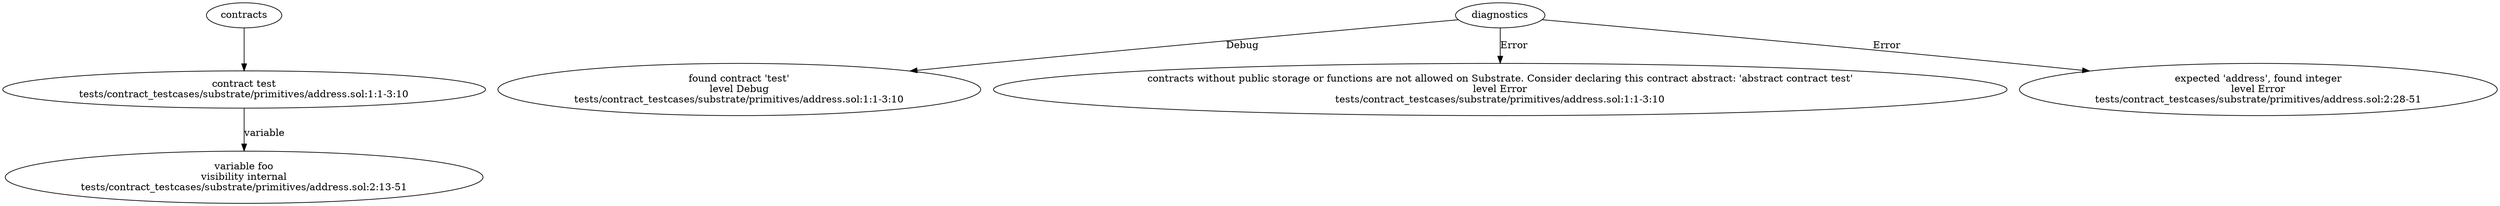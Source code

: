 strict digraph "tests/contract_testcases/substrate/primitives/address.sol" {
	contract [label="contract test\ntests/contract_testcases/substrate/primitives/address.sol:1:1-3:10"]
	var [label="variable foo\nvisibility internal\ntests/contract_testcases/substrate/primitives/address.sol:2:13-51"]
	diagnostic [label="found contract 'test'\nlevel Debug\ntests/contract_testcases/substrate/primitives/address.sol:1:1-3:10"]
	diagnostic_5 [label="contracts without public storage or functions are not allowed on Substrate. Consider declaring this contract abstract: 'abstract contract test'\nlevel Error\ntests/contract_testcases/substrate/primitives/address.sol:1:1-3:10"]
	diagnostic_6 [label="expected 'address', found integer\nlevel Error\ntests/contract_testcases/substrate/primitives/address.sol:2:28-51"]
	contracts -> contract
	contract -> var [label="variable"]
	diagnostics -> diagnostic [label="Debug"]
	diagnostics -> diagnostic_5 [label="Error"]
	diagnostics -> diagnostic_6 [label="Error"]
}

